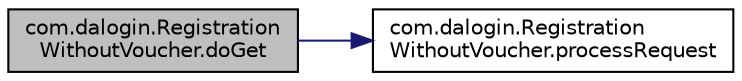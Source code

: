 digraph "com.dalogin.RegistrationWithoutVoucher.doGet"
{
  edge [fontname="Helvetica",fontsize="10",labelfontname="Helvetica",labelfontsize="10"];
  node [fontname="Helvetica",fontsize="10",shape=record];
  rankdir="LR";
  Node7 [label="com.dalogin.Registration\lWithoutVoucher.doGet",height=0.2,width=0.4,color="black", fillcolor="grey75", style="filled", fontcolor="black"];
  Node7 -> Node8 [color="midnightblue",fontsize="10",style="solid",fontname="Helvetica"];
  Node8 [label="com.dalogin.Registration\lWithoutVoucher.processRequest",height=0.2,width=0.4,color="black", fillcolor="white", style="filled",URL="$classcom_1_1dalogin_1_1_registration_without_voucher.html#ae938a2b9b9795f3e14c4e7de24c488ea"];
}
